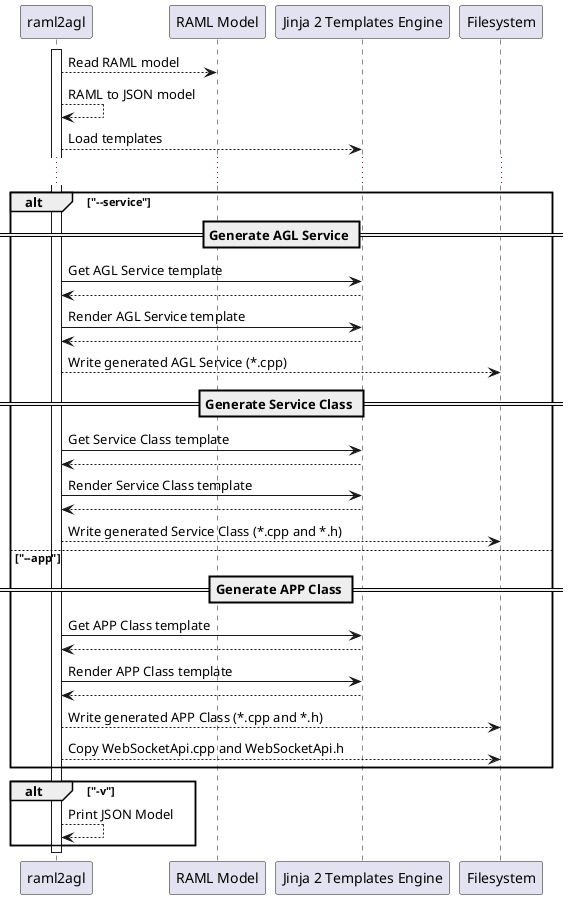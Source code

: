 @startuml
  participant raml2agl
  participant "RAML Model" as model
  participant "Jinja 2 Templates Engine" as jinja
  participant "Filesystem" as fs


  activate raml2agl

  raml2agl --> model : Read RAML model
  raml2agl --> raml2agl: RAML to JSON model

  raml2agl --> jinja : Load templates

  ...

  alt "--service"

  == Generate AGL Service ==

  raml2agl -> jinja : Get AGL Service template
  jinja --> raml2agl

  raml2agl -> jinja : Render AGL Service template
  jinja --> raml2agl

  raml2agl --> fs : Write generated AGL Service (*.cpp)

  == Generate Service Class ==

  raml2agl -> jinja : Get Service Class template
  jinja --> raml2agl

  raml2agl -> jinja : Render Service Class template
  jinja --> raml2agl

  raml2agl --> fs : Write generated Service Class (*.cpp and *.h)

  else "--app"

  == Generate APP Class ==

  raml2agl -> jinja : Get APP Class template
  jinja --> raml2agl

  raml2agl -> jinja : Render APP Class template
  jinja --> raml2agl

  raml2agl --> fs : Write generated APP Class (*.cpp and *.h)
  raml2agl --> fs : Copy WebSocketApi.cpp and WebSocketApi.h

  end

  alt "-v"
  raml2agl --> raml2agl : Print JSON Model
  end

  deactivate raml2agl
@enduml
